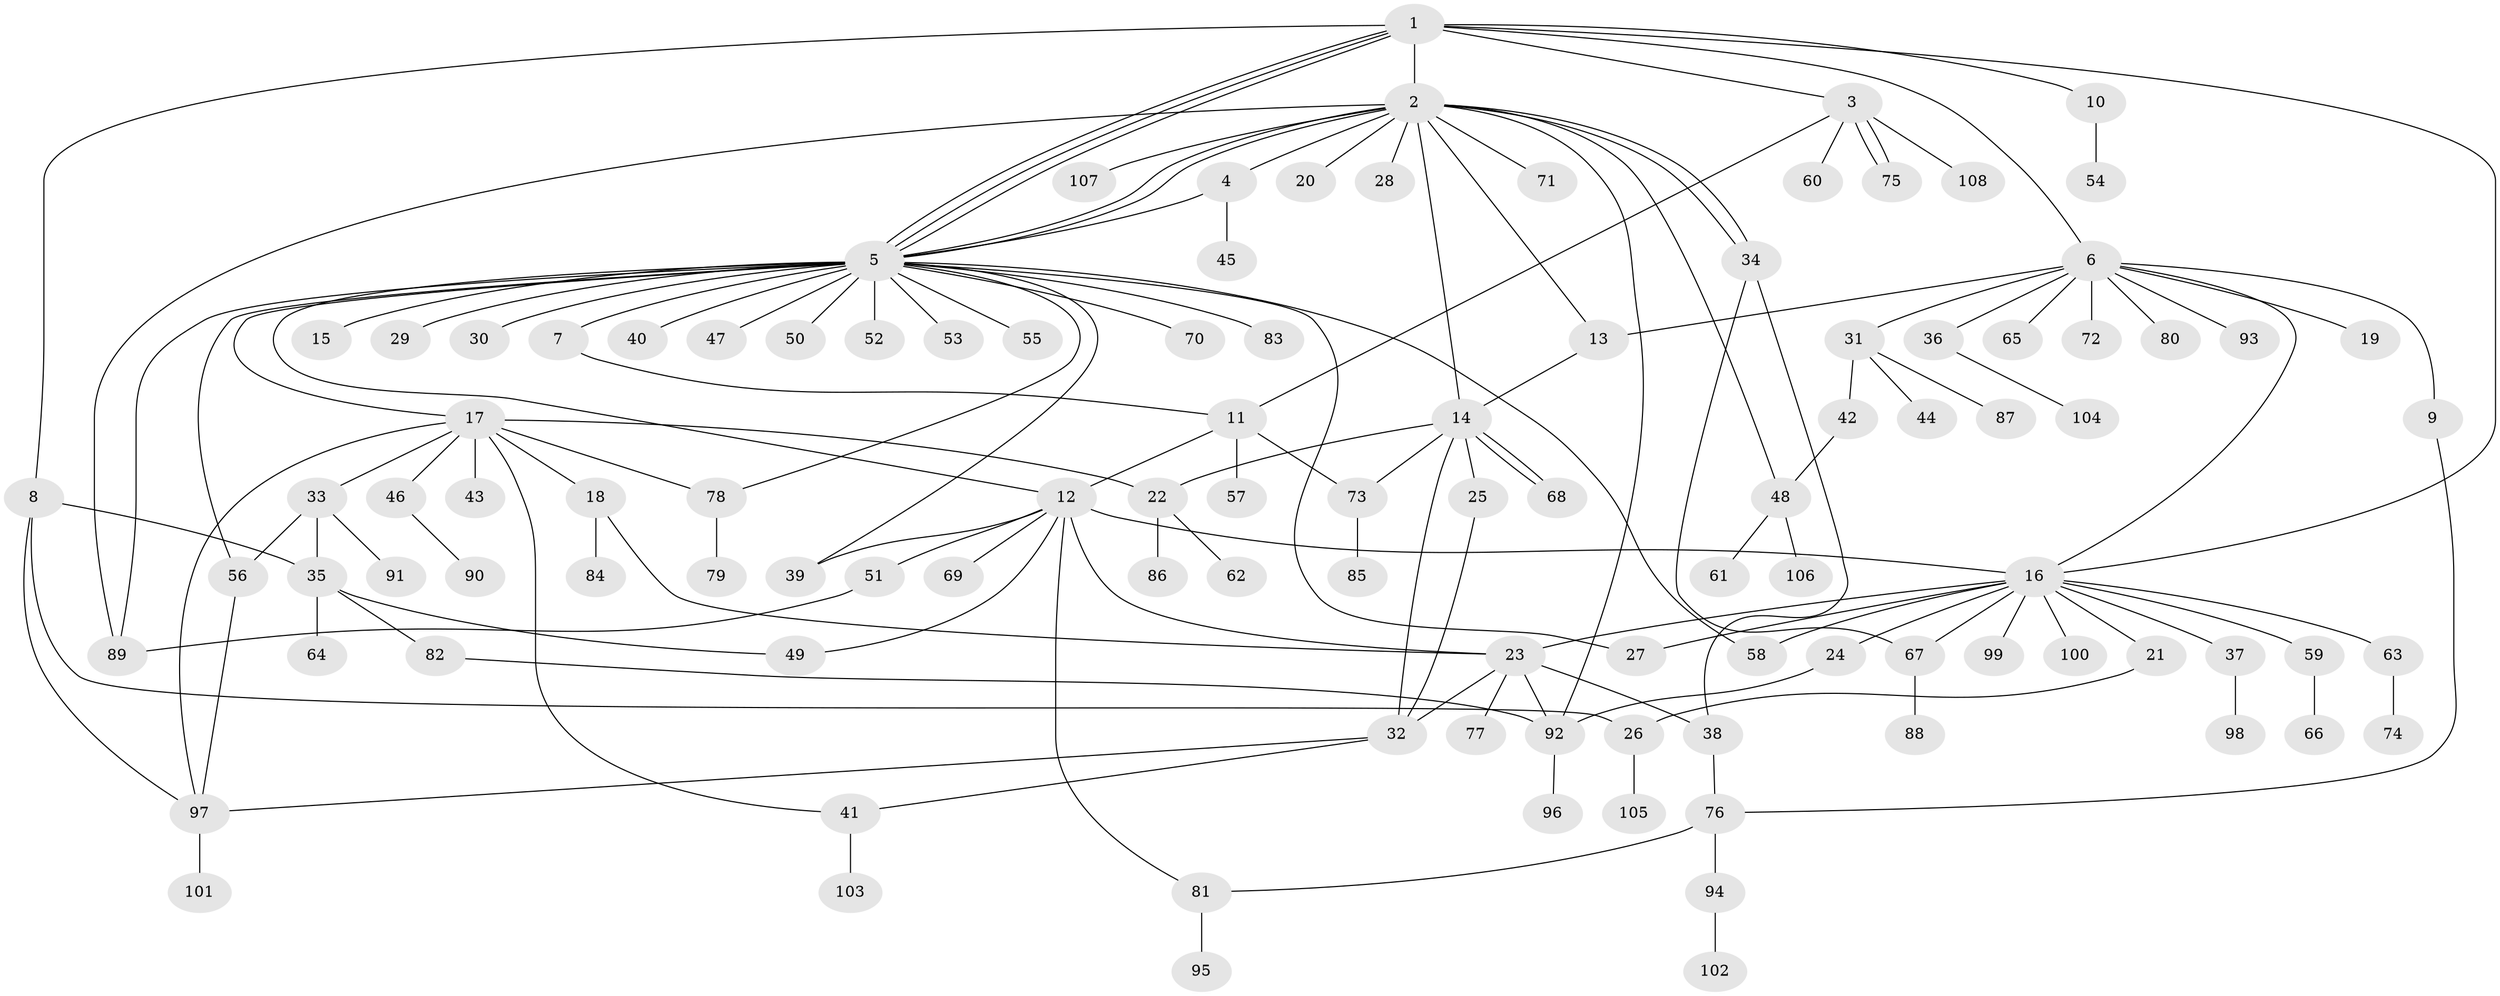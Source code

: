 // Generated by graph-tools (version 1.1) at 2025/11/02/27/25 16:11:13]
// undirected, 108 vertices, 149 edges
graph export_dot {
graph [start="1"]
  node [color=gray90,style=filled];
  1;
  2;
  3;
  4;
  5;
  6;
  7;
  8;
  9;
  10;
  11;
  12;
  13;
  14;
  15;
  16;
  17;
  18;
  19;
  20;
  21;
  22;
  23;
  24;
  25;
  26;
  27;
  28;
  29;
  30;
  31;
  32;
  33;
  34;
  35;
  36;
  37;
  38;
  39;
  40;
  41;
  42;
  43;
  44;
  45;
  46;
  47;
  48;
  49;
  50;
  51;
  52;
  53;
  54;
  55;
  56;
  57;
  58;
  59;
  60;
  61;
  62;
  63;
  64;
  65;
  66;
  67;
  68;
  69;
  70;
  71;
  72;
  73;
  74;
  75;
  76;
  77;
  78;
  79;
  80;
  81;
  82;
  83;
  84;
  85;
  86;
  87;
  88;
  89;
  90;
  91;
  92;
  93;
  94;
  95;
  96;
  97;
  98;
  99;
  100;
  101;
  102;
  103;
  104;
  105;
  106;
  107;
  108;
  1 -- 2;
  1 -- 3;
  1 -- 5;
  1 -- 5;
  1 -- 5;
  1 -- 6;
  1 -- 8;
  1 -- 10;
  1 -- 16;
  2 -- 4;
  2 -- 5;
  2 -- 5;
  2 -- 13;
  2 -- 14;
  2 -- 20;
  2 -- 28;
  2 -- 34;
  2 -- 34;
  2 -- 48;
  2 -- 71;
  2 -- 89;
  2 -- 92;
  2 -- 107;
  3 -- 11;
  3 -- 60;
  3 -- 75;
  3 -- 75;
  3 -- 108;
  4 -- 5;
  4 -- 45;
  5 -- 7;
  5 -- 12;
  5 -- 15;
  5 -- 17;
  5 -- 27;
  5 -- 29;
  5 -- 30;
  5 -- 39;
  5 -- 40;
  5 -- 47;
  5 -- 50;
  5 -- 52;
  5 -- 53;
  5 -- 55;
  5 -- 56;
  5 -- 58;
  5 -- 70;
  5 -- 78;
  5 -- 83;
  5 -- 89;
  6 -- 9;
  6 -- 13;
  6 -- 16;
  6 -- 19;
  6 -- 31;
  6 -- 36;
  6 -- 65;
  6 -- 72;
  6 -- 80;
  6 -- 93;
  7 -- 11;
  8 -- 26;
  8 -- 35;
  8 -- 97;
  9 -- 76;
  10 -- 54;
  11 -- 12;
  11 -- 57;
  11 -- 73;
  12 -- 16;
  12 -- 23;
  12 -- 39;
  12 -- 49;
  12 -- 51;
  12 -- 69;
  12 -- 81;
  13 -- 14;
  14 -- 22;
  14 -- 25;
  14 -- 32;
  14 -- 68;
  14 -- 68;
  14 -- 73;
  16 -- 21;
  16 -- 23;
  16 -- 24;
  16 -- 27;
  16 -- 37;
  16 -- 58;
  16 -- 59;
  16 -- 63;
  16 -- 67;
  16 -- 99;
  16 -- 100;
  17 -- 18;
  17 -- 22;
  17 -- 33;
  17 -- 41;
  17 -- 43;
  17 -- 46;
  17 -- 78;
  17 -- 97;
  18 -- 23;
  18 -- 84;
  21 -- 26;
  22 -- 62;
  22 -- 86;
  23 -- 32;
  23 -- 38;
  23 -- 77;
  23 -- 92;
  24 -- 92;
  25 -- 32;
  26 -- 105;
  31 -- 42;
  31 -- 44;
  31 -- 87;
  32 -- 41;
  32 -- 97;
  33 -- 35;
  33 -- 56;
  33 -- 91;
  34 -- 38;
  34 -- 67;
  35 -- 49;
  35 -- 64;
  35 -- 82;
  36 -- 104;
  37 -- 98;
  38 -- 76;
  41 -- 103;
  42 -- 48;
  46 -- 90;
  48 -- 61;
  48 -- 106;
  51 -- 89;
  56 -- 97;
  59 -- 66;
  63 -- 74;
  67 -- 88;
  73 -- 85;
  76 -- 81;
  76 -- 94;
  78 -- 79;
  81 -- 95;
  82 -- 92;
  92 -- 96;
  94 -- 102;
  97 -- 101;
}

